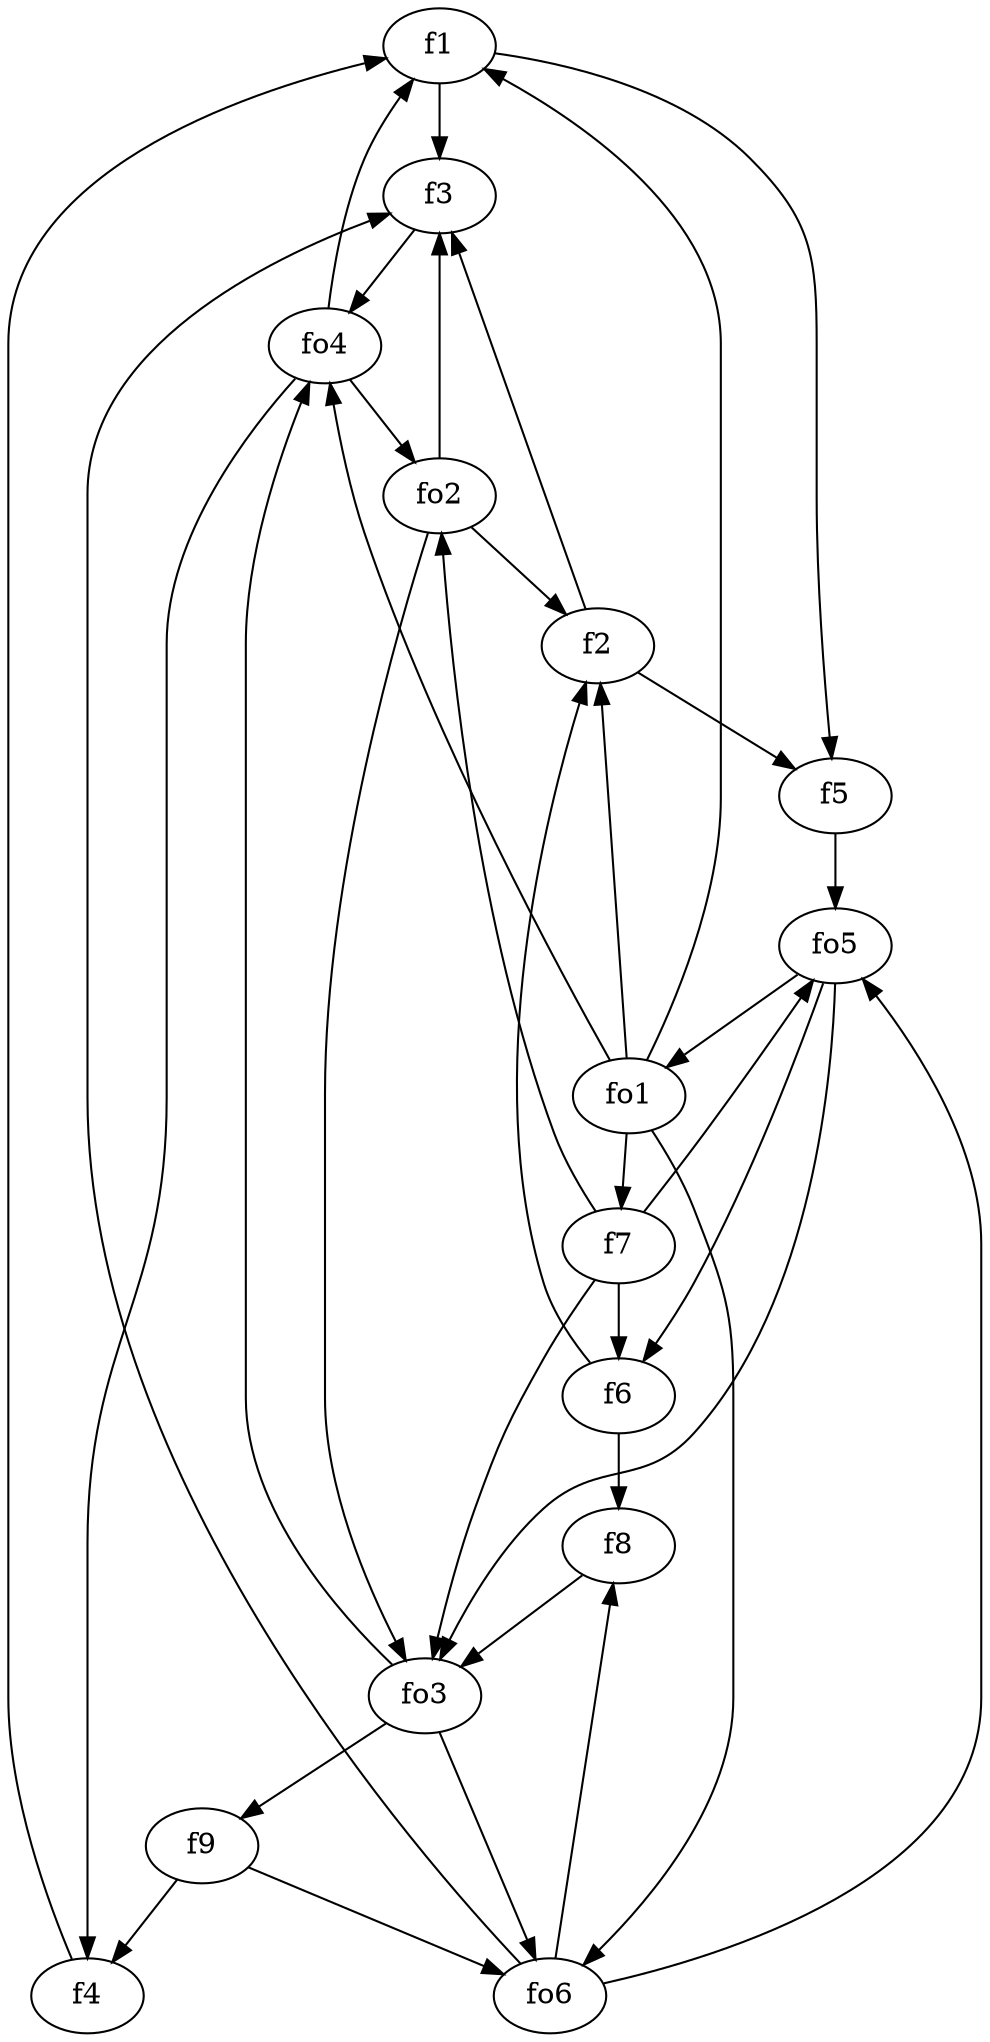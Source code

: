 strict digraph  {
f1;
f2;
f3;
f4;
f5;
f6;
f7;
f8;
f9;
fo1;
fo2;
fo3;
fo4;
fo5;
fo6;
f1 -> f5  [weight=2];
f1 -> f3  [weight=2];
f2 -> f5  [weight=2];
f2 -> f3  [weight=2];
f3 -> fo4  [weight=2];
f4 -> f1  [weight=2];
f5 -> fo5  [weight=2];
f6 -> f2  [weight=2];
f6 -> f8  [weight=2];
f7 -> fo3  [weight=2];
f7 -> f6  [weight=2];
f7 -> fo5  [weight=2];
f7 -> fo2  [weight=2];
f8 -> fo3  [weight=2];
f9 -> fo6  [weight=2];
f9 -> f4  [weight=2];
fo1 -> f2  [weight=2];
fo1 -> fo6  [weight=2];
fo1 -> f7  [weight=2];
fo1 -> f1  [weight=2];
fo1 -> fo4  [weight=2];
fo2 -> f3  [weight=2];
fo2 -> fo3  [weight=2];
fo2 -> f2  [weight=2];
fo3 -> fo4  [weight=2];
fo3 -> f9  [weight=2];
fo3 -> fo6  [weight=2];
fo4 -> f1  [weight=2];
fo4 -> f4  [weight=2];
fo4 -> fo2  [weight=2];
fo5 -> fo1  [weight=2];
fo5 -> f6  [weight=2];
fo5 -> fo3  [weight=2];
fo6 -> fo5  [weight=2];
fo6 -> f3  [weight=2];
fo6 -> f8  [weight=2];
}
